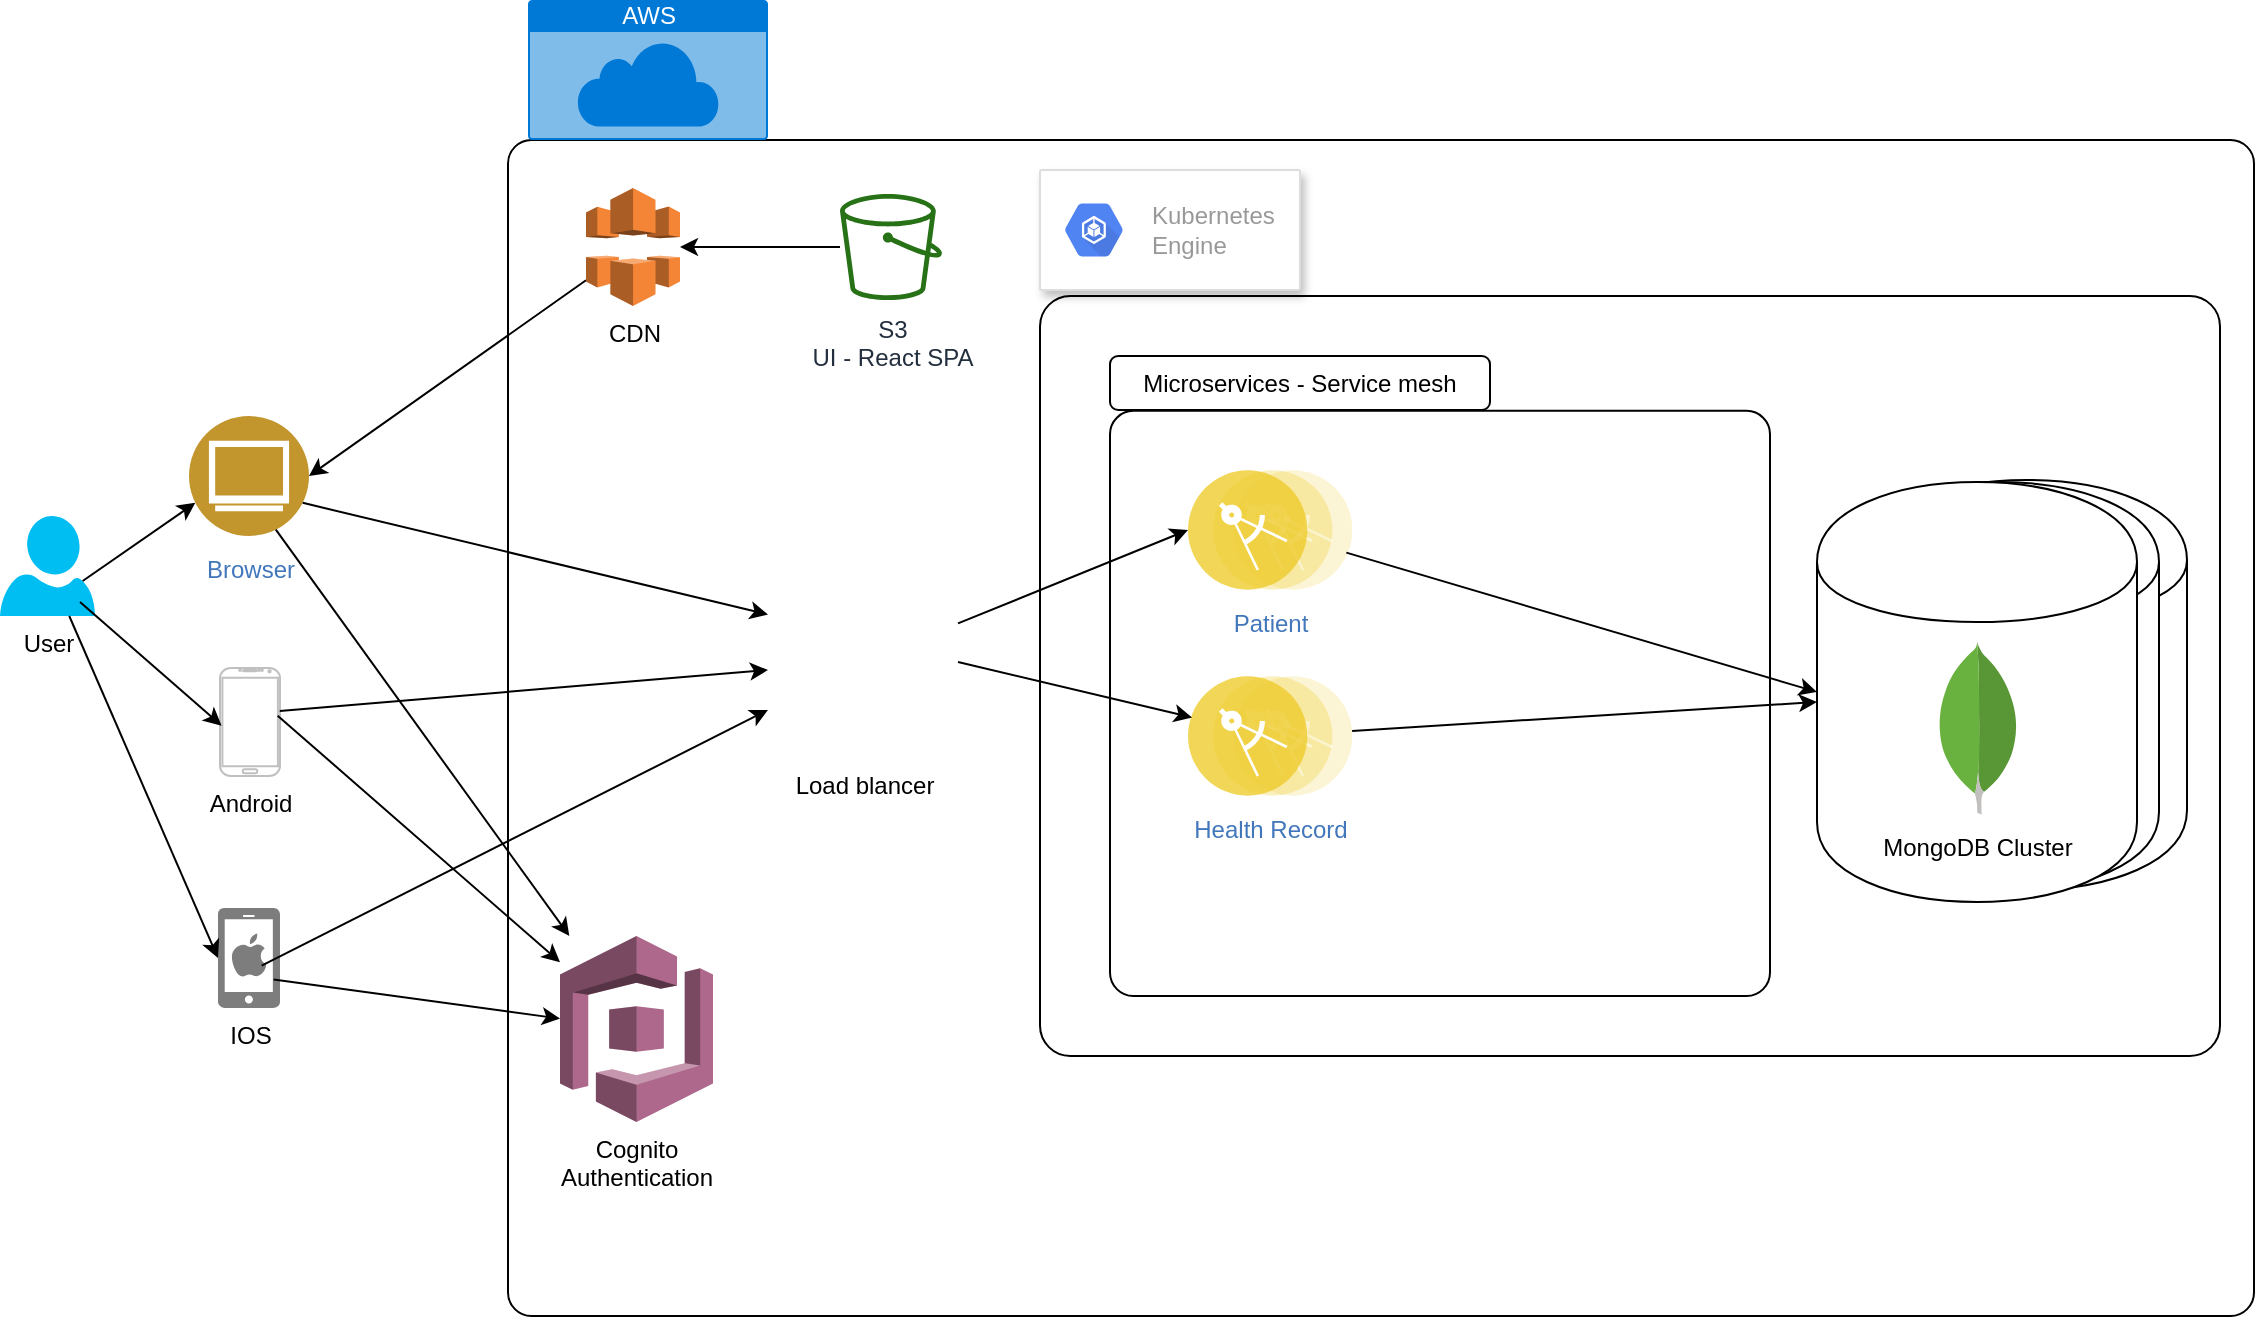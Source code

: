 <mxfile pages="1" version="11.2.1" type="github"><diagram id="GIxZVDtc0-lPRp783rCP" name="Page-1"><mxGraphModel dx="1207" dy="1494" grid="1" gridSize="10" guides="1" tooltips="1" connect="1" arrows="1" fold="1" page="1" pageScale="1" pageWidth="1100" pageHeight="850" math="0" shadow="0"><root><mxCell id="0"/><mxCell id="1" parent="0"/><mxCell id="koJRVrt2p-F4HQcYM7oa-16" value="" style="rounded=1;whiteSpace=wrap;html=1;arcSize=2;" parent="1" vertex="1"><mxGeometry x="274" y="62" width="873" height="588" as="geometry"/></mxCell><mxCell id="koJRVrt2p-F4HQcYM7oa-3" value="" style="rounded=1;whiteSpace=wrap;html=1;arcSize=4;" parent="1" vertex="1"><mxGeometry x="540" y="140" width="590" height="380" as="geometry"/></mxCell><mxCell id="koJRVrt2p-F4HQcYM7oa-1" value="" style="strokeColor=#dddddd;fillColor=#ffffff;shadow=1;strokeWidth=1;rounded=1;absoluteArcSize=1;arcSize=2;" parent="1" vertex="1"><mxGeometry x="540" y="77" width="130" height="60" as="geometry"/></mxCell><mxCell id="koJRVrt2p-F4HQcYM7oa-2" value="Kubernetes&#10;Engine" style="dashed=0;connectable=0;html=1;fillColor=#5184F3;strokeColor=none;shape=mxgraph.gcp2.hexIcon;prIcon=container_engine;part=1;labelPosition=right;verticalLabelPosition=middle;align=left;verticalAlign=middle;spacingLeft=5;fontColor=#999999;fontSize=12;" parent="koJRVrt2p-F4HQcYM7oa-1" vertex="1"><mxGeometry y="0.5" width="44" height="39" relative="1" as="geometry"><mxPoint x="5" y="-19.5" as="offset"/></mxGeometry></mxCell><mxCell id="koJRVrt2p-F4HQcYM7oa-19" value="AWS" style="html=1;strokeColor=none;fillColor=#0079D6;labelPosition=center;verticalLabelPosition=middle;verticalAlign=top;align=center;fontSize=12;outlineConnect=0;spacingTop=-6;fontColor=#FFFFFF;shape=mxgraph.sitemap.cloud;" parent="1" vertex="1"><mxGeometry x="284" y="-8" width="120" height="70" as="geometry"/></mxCell><mxCell id="koJRVrt2p-F4HQcYM7oa-20" value="S3&lt;br&gt;UI - React SPA" style="outlineConnect=0;fontColor=#232F3E;gradientColor=none;fillColor=#277116;strokeColor=none;dashed=0;verticalLabelPosition=bottom;verticalAlign=top;align=center;html=1;fontSize=12;fontStyle=0;aspect=fixed;pointerEvents=1;shape=mxgraph.aws4.bucket;" parent="1" vertex="1"><mxGeometry x="440" y="88.5" width="51" height="54" as="geometry"/></mxCell><mxCell id="koJRVrt2p-F4HQcYM7oa-22" value="Browser" style="aspect=fixed;perimeter=ellipsePerimeter;html=1;align=center;shadow=0;dashed=0;fontColor=#4277BB;labelBackgroundColor=#ffffff;fontSize=12;spacingTop=3;image;image=img/lib/ibm/users/browser.svg;" parent="1" vertex="1"><mxGeometry x="114.5" y="200" width="60" height="60" as="geometry"/></mxCell><mxCell id="koJRVrt2p-F4HQcYM7oa-23" value="" style="endArrow=classic;html=1;entryX=1;entryY=0.5;entryDx=0;entryDy=0;" parent="1" source="me5YbqjWOSLPcipuJPe7-10" target="koJRVrt2p-F4HQcYM7oa-22" edge="1"><mxGeometry width="50" height="50" relative="1" as="geometry"><mxPoint x="179.805" y="320.225" as="sourcePoint"/><mxPoint x="450.5" y="362" as="targetPoint"/></mxGeometry></mxCell><mxCell id="koJRVrt2p-F4HQcYM7oa-24" value="User" style="verticalLabelPosition=bottom;html=1;verticalAlign=top;align=center;strokeColor=none;fillColor=#00BEF2;shape=mxgraph.azure.user;" parent="1" vertex="1"><mxGeometry x="20" y="250" width="47.5" height="50" as="geometry"/></mxCell><mxCell id="koJRVrt2p-F4HQcYM7oa-25" value="" style="endArrow=classic;html=1;entryX=0;entryY=0.75;entryDx=0;entryDy=0;exitX=0.87;exitY=0.65;exitDx=0;exitDy=0;exitPerimeter=0;" parent="1" source="koJRVrt2p-F4HQcYM7oa-24" target="koJRVrt2p-F4HQcYM7oa-22" edge="1"><mxGeometry width="50" height="50" relative="1" as="geometry"><mxPoint x="306" y="201.459" as="sourcePoint"/><mxPoint x="190" y="240" as="targetPoint"/></mxGeometry></mxCell><mxCell id="koJRVrt2p-F4HQcYM7oa-26" value="" style="endArrow=classic;html=1;exitX=1;exitY=0.75;exitDx=0;exitDy=0;entryX=0;entryY=0.25;entryDx=0;entryDy=0;" parent="1" source="koJRVrt2p-F4HQcYM7oa-22" target="me5YbqjWOSLPcipuJPe7-1" edge="1"><mxGeometry width="50" height="50" relative="1" as="geometry"><mxPoint x="71.325" y="292.5" as="sourcePoint"/><mxPoint x="133.167" y="253.416" as="targetPoint"/></mxGeometry></mxCell><mxCell id="koJRVrt2p-F4HQcYM7oa-28" value="Android" style="verticalLabelPosition=bottom;verticalAlign=top;html=1;shadow=0;dashed=0;strokeWidth=1;shape=mxgraph.android.phone2;fillColor=#ffffff;strokeColor=#c0c0c0;" parent="1" vertex="1"><mxGeometry x="130" y="326" width="30" height="54" as="geometry"/></mxCell><mxCell id="koJRVrt2p-F4HQcYM7oa-29" value="" style="endArrow=classic;html=1;exitX=0.996;exitY=0.398;exitDx=0;exitDy=0;exitPerimeter=0;" parent="1" source="koJRVrt2p-F4HQcYM7oa-28" target="me5YbqjWOSLPcipuJPe7-1" edge="1"><mxGeometry width="50" height="50" relative="1" as="geometry"><mxPoint x="186.833" y="253.416" as="sourcePoint"/><mxPoint x="463.5" y="316.245" as="targetPoint"/></mxGeometry></mxCell><mxCell id="koJRVrt2p-F4HQcYM7oa-30" value="IOS" style="pointerEvents=1;shadow=0;dashed=0;html=1;strokeColor=none;labelPosition=center;verticalLabelPosition=bottom;verticalAlign=top;align=center;shape=mxgraph.mscae.enterprise.iphone;fillColor=#7D7D7D;" parent="1" vertex="1"><mxGeometry x="129" y="446" width="31" height="50" as="geometry"/></mxCell><mxCell id="koJRVrt2p-F4HQcYM7oa-31" value="" style="endArrow=classic;html=1;exitX=0.704;exitY=0.576;exitDx=0;exitDy=0;exitPerimeter=0;" parent="1" source="koJRVrt2p-F4HQcYM7oa-30" target="me5YbqjWOSLPcipuJPe7-1" edge="1"><mxGeometry width="50" height="50" relative="1" as="geometry"><mxPoint x="169.88" y="357.492" as="sourcePoint"/><mxPoint x="464.82" y="317.728" as="targetPoint"/></mxGeometry></mxCell><mxCell id="koJRVrt2p-F4HQcYM7oa-32" value="" style="endArrow=classic;html=1;entryX=0.027;entryY=0.534;entryDx=0;entryDy=0;entryPerimeter=0;" parent="1" target="koJRVrt2p-F4HQcYM7oa-28" edge="1"><mxGeometry width="50" height="50" relative="1" as="geometry"><mxPoint x="60" y="293" as="sourcePoint"/><mxPoint x="127.667" y="253.416" as="targetPoint"/></mxGeometry></mxCell><mxCell id="koJRVrt2p-F4HQcYM7oa-33" value="" style="endArrow=classic;html=1;entryX=0;entryY=0.5;entryDx=0;entryDy=0;entryPerimeter=0;" parent="1" source="koJRVrt2p-F4HQcYM7oa-24" target="koJRVrt2p-F4HQcYM7oa-30" edge="1"><mxGeometry width="50" height="50" relative="1" as="geometry"><mxPoint x="81.325" y="302.5" as="sourcePoint"/><mxPoint x="137.667" y="263.416" as="targetPoint"/></mxGeometry></mxCell><mxCell id="koJRVrt2p-F4HQcYM7oa-34" value="Cognito &lt;br&gt;Authentication" style="outlineConnect=0;dashed=0;verticalLabelPosition=bottom;verticalAlign=top;align=center;html=1;shape=mxgraph.aws3.cognito;fillColor=#AD688B;gradientColor=none;" parent="1" vertex="1"><mxGeometry x="300" y="460" width="76.5" height="93" as="geometry"/></mxCell><mxCell id="koJRVrt2p-F4HQcYM7oa-35" value="" style="endArrow=classic;html=1;exitX=0.897;exitY=0.716;exitDx=0;exitDy=0;exitPerimeter=0;" parent="1" source="koJRVrt2p-F4HQcYM7oa-30" target="koJRVrt2p-F4HQcYM7oa-34" edge="1"><mxGeometry width="50" height="50" relative="1" as="geometry"><mxPoint x="160.824" y="484.8" as="sourcePoint"/><mxPoint x="463.5" y="399.962" as="targetPoint"/></mxGeometry></mxCell><mxCell id="koJRVrt2p-F4HQcYM7oa-36" value="" style="endArrow=classic;html=1;exitX=0.961;exitY=0.441;exitDx=0;exitDy=0;exitPerimeter=0;" parent="1" source="koJRVrt2p-F4HQcYM7oa-28" target="koJRVrt2p-F4HQcYM7oa-34" edge="1"><mxGeometry width="50" height="50" relative="1" as="geometry"><mxPoint x="166.807" y="491.8" as="sourcePoint"/><mxPoint x="310" y="511.293" as="targetPoint"/></mxGeometry></mxCell><mxCell id="koJRVrt2p-F4HQcYM7oa-37" value="" style="endArrow=classic;html=1;exitX=0.75;exitY=1;exitDx=0;exitDy=0;" parent="1" source="koJRVrt2p-F4HQcYM7oa-22" target="koJRVrt2p-F4HQcYM7oa-34" edge="1"><mxGeometry width="50" height="50" relative="1" as="geometry"><mxPoint x="168.83" y="359.814" as="sourcePoint"/><mxPoint x="320" y="521.293" as="targetPoint"/></mxGeometry></mxCell><mxCell id="me5YbqjWOSLPcipuJPe7-1" value="Load blancer" style="shape=image;html=1;verticalAlign=top;verticalLabelPosition=bottom;labelBackgroundColor=#ffffff;imageAspect=0;aspect=fixed;image=https://cdn2.iconfinder.com/data/icons/amazon-aws-stencils/100/Compute__Networking_copy_Elastic_Load_Balancing-128.png" vertex="1" parent="1"><mxGeometry x="404" y="275.5" width="95" height="95" as="geometry"/></mxCell><mxCell id="koJRVrt2p-F4HQcYM7oa-7" value="" style="rounded=1;whiteSpace=wrap;html=1;arcSize=4;" parent="1" vertex="1"><mxGeometry x="575" y="197.429" width="330" height="292.571" as="geometry"/></mxCell><mxCell id="koJRVrt2p-F4HQcYM7oa-9" value="Microservices - Service mesh" style="rounded=1;whiteSpace=wrap;html=1;" parent="1" vertex="1"><mxGeometry x="575" y="170" width="190" height="27" as="geometry"/></mxCell><mxCell id="koJRVrt2p-F4HQcYM7oa-8" value="Patient" style="aspect=fixed;perimeter=ellipsePerimeter;html=1;align=center;shadow=0;dashed=0;fontColor=#4277BB;labelBackgroundColor=#ffffff;fontSize=12;spacingTop=3;image;image=img/lib/ibm/applications/microservice.svg;" parent="1" vertex="1"><mxGeometry x="614" y="227" width="82.2" height="60" as="geometry"/></mxCell><mxCell id="me5YbqjWOSLPcipuJPe7-7" value="Health Record" style="aspect=fixed;perimeter=ellipsePerimeter;html=1;align=center;shadow=0;dashed=0;fontColor=#4277BB;labelBackgroundColor=#ffffff;fontSize=12;spacingTop=3;image;image=img/lib/ibm/applications/microservice.svg;" vertex="1" parent="1"><mxGeometry x="614" y="330" width="82.2" height="60" as="geometry"/></mxCell><mxCell id="me5YbqjWOSLPcipuJPe7-2" value="" style="endArrow=classic;html=1;entryX=0;entryY=0.5;entryDx=0;entryDy=0;" edge="1" parent="1" source="me5YbqjWOSLPcipuJPe7-1" target="koJRVrt2p-F4HQcYM7oa-8"><mxGeometry width="50" height="50" relative="1" as="geometry"><mxPoint x="169.88" y="357.492" as="sourcePoint"/><mxPoint x="478.5" y="346.233" as="targetPoint"/></mxGeometry></mxCell><mxCell id="me5YbqjWOSLPcipuJPe7-8" value="" style="endArrow=classic;html=1;exitX=1;exitY=0.5;exitDx=0;exitDy=0;" edge="1" parent="1" source="me5YbqjWOSLPcipuJPe7-1" target="me5YbqjWOSLPcipuJPe7-7"><mxGeometry width="50" height="50" relative="1" as="geometry"><mxPoint x="509" y="313.708" as="sourcePoint"/><mxPoint x="624" y="267" as="targetPoint"/></mxGeometry></mxCell><mxCell id="koJRVrt2p-F4HQcYM7oa-15" value="" style="endArrow=classic;html=1;entryX=0;entryY=0.5;entryDx=0;entryDy=0;" parent="1" source="koJRVrt2p-F4HQcYM7oa-8" target="koJRVrt2p-F4HQcYM7oa-4" edge="1"><mxGeometry width="50" height="50" relative="1" as="geometry"><mxPoint x="613.5" y="320" as="sourcePoint"/><mxPoint x="663.5" y="270" as="targetPoint"/></mxGeometry></mxCell><mxCell id="me5YbqjWOSLPcipuJPe7-9" value="" style="endArrow=classic;html=1;" edge="1" parent="1" source="me5YbqjWOSLPcipuJPe7-7" target="koJRVrt2p-F4HQcYM7oa-4"><mxGeometry width="50" height="50" relative="1" as="geometry"><mxPoint x="705.141" y="273.767" as="sourcePoint"/><mxPoint x="950" y="315" as="targetPoint"/></mxGeometry></mxCell><mxCell id="me5YbqjWOSLPcipuJPe7-10" value="CDN" style="outlineConnect=0;dashed=0;verticalLabelPosition=bottom;verticalAlign=top;align=center;html=1;shape=mxgraph.aws3.cloudfront;fillColor=#F58536;gradientColor=none;" vertex="1" parent="1"><mxGeometry x="313" y="86" width="47" height="59" as="geometry"/></mxCell><mxCell id="me5YbqjWOSLPcipuJPe7-11" value="" style="endArrow=classic;html=1;entryX=1;entryY=0.5;entryDx=0;entryDy=0;entryPerimeter=0;" edge="1" parent="1" source="koJRVrt2p-F4HQcYM7oa-20" target="me5YbqjWOSLPcipuJPe7-10"><mxGeometry width="50" height="50" relative="1" as="geometry"><mxPoint x="150" y="160" as="sourcePoint"/><mxPoint x="200" y="110" as="targetPoint"/></mxGeometry></mxCell><mxCell id="me5YbqjWOSLPcipuJPe7-16" value="" style="group" vertex="1" connectable="0" parent="1"><mxGeometry x="928.5" y="232" width="185" height="211" as="geometry"/></mxCell><mxCell id="me5YbqjWOSLPcipuJPe7-15" value="" style="shape=cylinder;whiteSpace=wrap;html=1;boundedLbl=1;backgroundOutline=1;" vertex="1" parent="me5YbqjWOSLPcipuJPe7-16"><mxGeometry x="25" width="160" height="205" as="geometry"/></mxCell><mxCell id="me5YbqjWOSLPcipuJPe7-13" value="" style="shape=cylinder;whiteSpace=wrap;html=1;boundedLbl=1;backgroundOutline=1;" vertex="1" parent="me5YbqjWOSLPcipuJPe7-16"><mxGeometry x="11" y="1" width="160" height="205" as="geometry"/></mxCell><mxCell id="koJRVrt2p-F4HQcYM7oa-4" value="&lt;br&gt;&lt;br&gt;&lt;br&gt;&lt;br&gt;&lt;br&gt;&lt;br&gt;&lt;br&gt;&lt;br&gt;MongoDB Cluster" style="shape=cylinder;whiteSpace=wrap;html=1;boundedLbl=1;backgroundOutline=1;" parent="me5YbqjWOSLPcipuJPe7-16" vertex="1"><mxGeometry y="1" width="160" height="210" as="geometry"/></mxCell><mxCell id="koJRVrt2p-F4HQcYM7oa-5" value="" style="dashed=0;outlineConnect=0;html=1;align=center;labelPosition=center;verticalLabelPosition=bottom;verticalAlign=top;shape=mxgraph.weblogos.mongodb" parent="me5YbqjWOSLPcipuJPe7-16" vertex="1"><mxGeometry x="60" y="81" width="41.2" height="86.2" as="geometry"/></mxCell></root></mxGraphModel></diagram></mxfile>